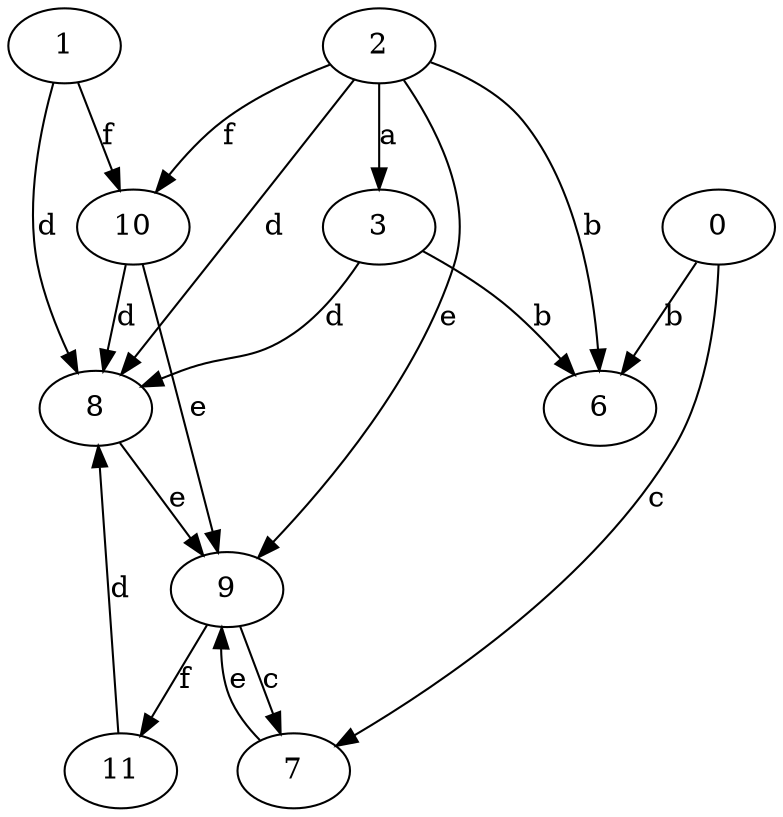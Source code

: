 strict digraph  {
1;
2;
0;
3;
6;
7;
8;
9;
10;
11;
1 -> 8  [label=d];
1 -> 10  [label=f];
2 -> 3  [label=a];
2 -> 6  [label=b];
2 -> 8  [label=d];
2 -> 9  [label=e];
2 -> 10  [label=f];
0 -> 6  [label=b];
0 -> 7  [label=c];
3 -> 6  [label=b];
3 -> 8  [label=d];
7 -> 9  [label=e];
8 -> 9  [label=e];
9 -> 7  [label=c];
9 -> 11  [label=f];
10 -> 8  [label=d];
10 -> 9  [label=e];
11 -> 8  [label=d];
}

